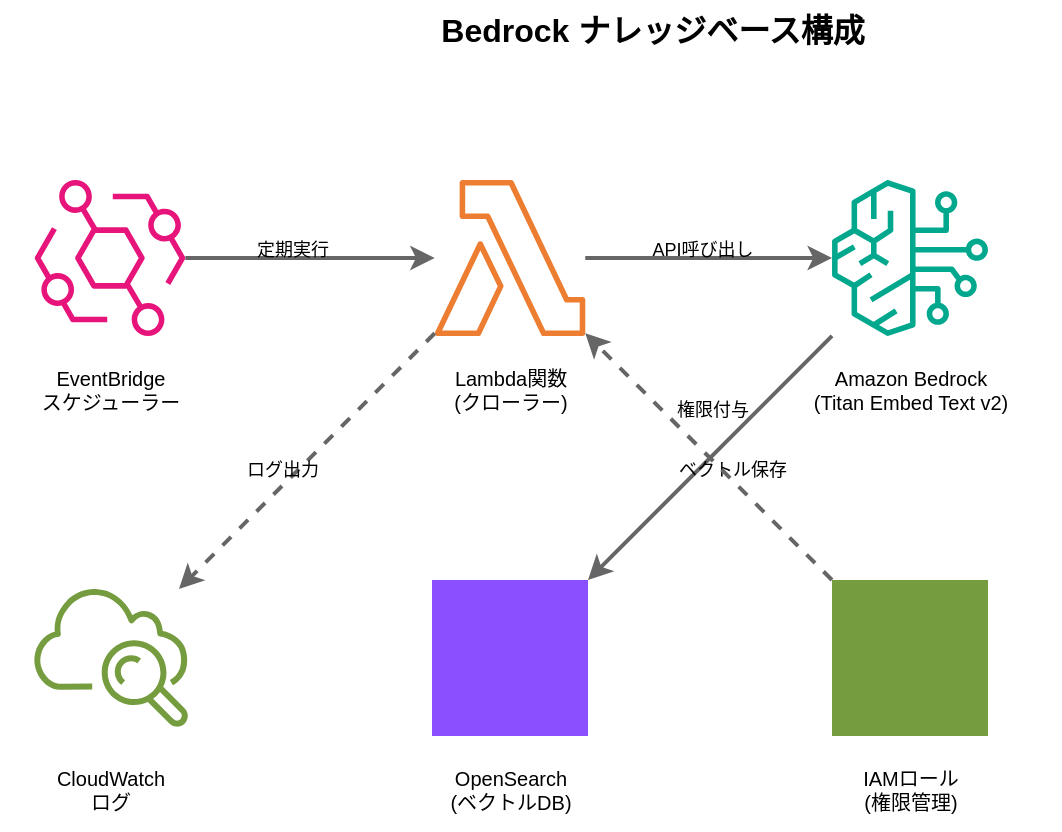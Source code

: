 <mxfile>
    <diagram name="Bedrock ナレッジベース構成" id="Wp9Tot8XLC37BgMdsrnz">
        <mxGraphModel dx="1456" dy="804" grid="1" gridSize="10" guides="1" tooltips="1" connect="1" arrows="1" fold="1" page="1" pageScale="1" pageWidth="827" pageHeight="1169" math="0" shadow="0">
            <root>
                <mxCell id="0"/>
                <mxCell id="1" parent="0"/>
                
                <!-- Title -->
                <mxCell id="title" value="Bedrock ナレッジベース構成" style="text;html=1;align=center;verticalAlign=middle;resizable=0;points=[];autosize=1;strokeColor=none;fillColor=none;fontStyle=1;fontSize=16;" vertex="1" parent="1">
                    <mxGeometry x="300" y="10" width="220" height="30" as="geometry"/>
                </mxCell>
                
                <!-- EventBridge -->
                <mxCell id="eventbridge" value="" style="sketch=0;outlineConnect=0;fontColor=#232F3E;gradientColor=none;fillColor=#E7157B;strokeColor=none;dashed=0;verticalLabelPosition=bottom;verticalAlign=top;align=center;html=1;fontSize=12;fontStyle=0;aspect=fixed;pointerEvents=1;shape=mxgraph.aws4.eventbridge;" vertex="1" parent="1">
                    <mxGeometry x="100" y="100" width="78" height="78" as="geometry"/>
                </mxCell>
                <mxCell id="eventbridge-label" value="EventBridge&#xa;スケジューラー" style="text;html=1;align=center;verticalAlign=middle;resizable=0;points=[];autosize=1;strokeColor=none;fillColor=none;fontSize=10;" vertex="1" parent="1">
                    <mxGeometry x="84" y="185" width="110" height="40" as="geometry"/>
                </mxCell>
                
                <!-- Lambda Function -->
                <mxCell id="lambda" value="" style="sketch=0;outlineConnect=0;fontColor=#232F3E;gradientColor=none;fillColor=#ED7D31;strokeColor=none;dashed=0;verticalLabelPosition=bottom;verticalAlign=top;align=center;html=1;fontSize=12;fontStyle=0;aspect=fixed;pointerEvents=1;shape=mxgraph.aws4.lambda;" vertex="1" parent="1">
                    <mxGeometry x="300" y="100" width="78" height="78" as="geometry"/>
                </mxCell>
                <mxCell id="lambda-label" value="Lambda関数&#xa;(クローラー)" style="text;html=1;align=center;verticalAlign=middle;resizable=0;points=[];autosize=1;strokeColor=none;fillColor=none;fontSize=10;" vertex="1" parent="1">
                    <mxGeometry x="289" y="185" width="100" height="40" as="geometry"/>
                </mxCell>
                
                <!-- Bedrock -->
                <mxCell id="bedrock" value="" style="sketch=0;outlineConnect=0;fontColor=#232F3E;gradientColor=none;fillColor=#01A88D;strokeColor=none;dashed=0;verticalLabelPosition=bottom;verticalAlign=top;align=center;html=1;fontSize=12;fontStyle=0;aspect=fixed;pointerEvents=1;shape=mxgraph.aws4.bedrock;" vertex="1" parent="1">
                    <mxGeometry x="500" y="100" width="78" height="78" as="geometry"/>
                </mxCell>
                <mxCell id="bedrock-label" value="Amazon Bedrock&#xa;(Titan Embed Text v2)" style="text;html=1;align=center;verticalAlign=middle;resizable=0;points=[];autosize=1;strokeColor=none;fillColor=none;fontSize=10;" vertex="1" parent="1">
                    <mxGeometry x="464" y="185" width="150" height="40" as="geometry"/>
                </mxCell>
                
                <!-- OpenSearch -->
                <mxCell id="opensearch" value="" style="sketch=0;outlineConnect=0;fontColor=#232F3E;gradientColor=none;fillColor=#8C4FFF;strokeColor=none;dashed=0;verticalLabelPosition=bottom;verticalAlign=top;align=center;html=1;fontSize=12;fontStyle=0;aspect=fixed;pointerEvents=1;shape=mxgraph.aws4.opensearch_service;" vertex="1" parent="1">
                    <mxGeometry x="300" y="300" width="78" height="78" as="geometry"/>
                </mxCell>
                <mxCell id="opensearch-label" value="OpenSearch&#xa;(ベクトルDB)" style="text;html=1;align=center;verticalAlign=middle;resizable=0;points=[];autosize=1;strokeColor=none;fillColor=none;fontSize=10;" vertex="1" parent="1">
                    <mxGeometry x="284" y="385" width="110" height="40" as="geometry"/>
                </mxCell>
                
                <!-- CloudWatch Logs -->
                <mxCell id="cloudwatch" value="" style="sketch=0;outlineConnect=0;fontColor=#232F3E;gradientColor=none;fillColor=#759C3E;strokeColor=none;dashed=0;verticalLabelPosition=bottom;verticalAlign=top;align=center;html=1;fontSize=12;fontStyle=0;aspect=fixed;pointerEvents=1;shape=mxgraph.aws4.cloudwatch;" vertex="1" parent="1">
                    <mxGeometry x="100" y="300" width="78" height="78" as="geometry"/>
                </mxCell>
                <mxCell id="cloudwatch-label" value="CloudWatch&#xa;ログ" style="text;html=1;align=center;verticalAlign=middle;resizable=0;points=[];autosize=1;strokeColor=none;fillColor=none;fontSize=10;" vertex="1" parent="1">
                    <mxGeometry x="99" y="385" width="80" height="40" as="geometry"/>
                </mxCell>
                
                <!-- IAM Role -->
                <mxCell id="iam" value="" style="sketch=0;outlineConnect=0;fontColor=#232F3E;gradientColor=none;fillColor=#759C3E;strokeColor=none;dashed=0;verticalLabelPosition=bottom;verticalAlign=top;align=center;html=1;fontSize=12;fontStyle=0;aspect=fixed;pointerEvents=1;shape=mxgraph.aws4.iam_role;" vertex="1" parent="1">
                    <mxGeometry x="500" y="300" width="78" height="78" as="geometry"/>
                </mxCell>
                <mxCell id="iam-label" value="IAMロール&#xa;(権限管理)" style="text;html=1;align=center;verticalAlign=middle;resizable=0;points=[];autosize=1;strokeColor=none;fillColor=none;fontSize=10;" vertex="1" parent="1">
                    <mxGeometry x="489" y="385" width="100" height="40" as="geometry"/>
                </mxCell>
                
                <!-- Connections -->
                <mxCell id="eventbridge-lambda" value="" style="endArrow=classic;html=1;rounded=0;strokeColor=#666666;strokeWidth=2;" edge="1" parent="1" source="eventbridge" target="lambda">
                    <mxGeometry width="50" height="50" relative="1" as="geometry">
                        <mxPoint x="200" y="150" as="sourcePoint"/>
                        <mxPoint x="250" y="100" as="targetPoint"/>
                    </mxGeometry>
                </mxCell>
                <mxCell id="eventbridge-lambda-label" value="定期実行" style="text;html=1;align=center;verticalAlign=middle;resizable=0;points=[];autosize=1;strokeColor=none;fillColor=none;fontSize=9;" vertex="1" parent="1">
                    <mxGeometry x="200" y="120" width="60" height="30" as="geometry"/>
                </mxCell>
                
                <mxCell id="lambda-bedrock" value="" style="endArrow=classic;html=1;rounded=0;strokeColor=#666666;strokeWidth=2;" edge="1" parent="1" source="lambda" target="bedrock">
                    <mxGeometry width="50" height="50" relative="1" as="geometry">
                        <mxPoint x="400" y="150" as="sourcePoint"/>
                        <mxPoint x="450" y="100" as="targetPoint"/>
                    </mxGeometry>
                </mxCell>
                <mxCell id="lambda-bedrock-label" value="API呼び出し" style="text;html=1;align=center;verticalAlign=middle;resizable=0;points=[];autosize=1;strokeColor=none;fillColor=none;fontSize=9;" vertex="1" parent="1">
                    <mxGeometry x="395" y="120" width="80" height="30" as="geometry"/>
                </mxCell>
                
                <mxCell id="bedrock-opensearch" value="" style="endArrow=classic;html=1;rounded=0;strokeColor=#666666;strokeWidth=2;" edge="1" parent="1" source="bedrock" target="opensearch">
                    <mxGeometry width="50" height="50" relative="1" as="geometry">
                        <mxPoint x="450" y="200" as="sourcePoint"/>
                        <mxPoint x="400" y="250" as="targetPoint"/>
                    </mxGeometry>
                </mxCell>
                <mxCell id="bedrock-opensearch-label" value="ベクトル保存" style="text;html=1;align=center;verticalAlign=middle;resizable=0;points=[];autosize=1;strokeColor=none;fillColor=none;fontSize=9;" vertex="1" parent="1">
                    <mxGeometry x="410" y="230" width="80" height="30" as="geometry"/>
                </mxCell>
                
                <mxCell id="lambda-cloudwatch" value="" style="endArrow=classic;html=1;rounded=0;strokeColor=#666666;strokeWidth=2;dashed=1;" edge="1" parent="1" source="lambda" target="cloudwatch">
                    <mxGeometry width="50" height="50" relative="1" as="geometry">
                        <mxPoint x="250" y="200" as="sourcePoint"/>
                        <mxPoint x="200" y="250" as="targetPoint"/>
                    </mxGeometry>
                </mxCell>
                <mxCell id="lambda-cloudwatch-label" value="ログ出力" style="text;html=1;align=center;verticalAlign=middle;resizable=0;points=[];autosize=1;strokeColor=none;fillColor=none;fontSize=9;" vertex="1" parent="1">
                    <mxGeometry x="190" y="230" width="70" height="30" as="geometry"/>
                </mxCell>
                
                <mxCell id="iam-lambda" value="" style="endArrow=classic;html=1;rounded=0;strokeColor=#666666;strokeWidth=2;dashed=1;" edge="1" parent="1" source="iam" target="lambda">
                    <mxGeometry width="50" height="50" relative="1" as="geometry">
                        <mxPoint x="450" y="280" as="sourcePoint"/>
                        <mxPoint x="400" y="200" as="targetPoint"/>
                    </mxGeometry>
                </mxCell>
                <mxCell id="iam-lambda-label" value="権限付与" style="text;html=1;align=center;verticalAlign=middle;resizable=0;points=[];autosize=1;strokeColor=none;fillColor=none;fontSize=9;" vertex="1" parent="1">
                    <mxGeometry x="410" y="200" width="60" height="30" as="geometry"/>
                </mxCell>
            </root>
        </mxGraphModel>
    </diagram>
</mxfile>